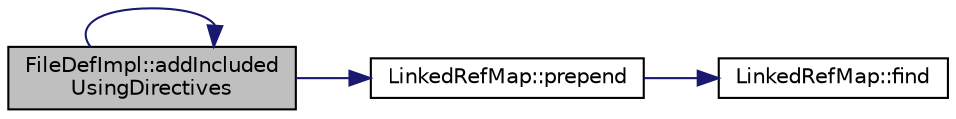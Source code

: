 digraph "FileDefImpl::addIncludedUsingDirectives"
{
 // LATEX_PDF_SIZE
  edge [fontname="Helvetica",fontsize="10",labelfontname="Helvetica",labelfontsize="10"];
  node [fontname="Helvetica",fontsize="10",shape=record];
  rankdir="LR";
  Node1 [label="FileDefImpl::addIncluded\lUsingDirectives",height=0.2,width=0.4,color="black", fillcolor="grey75", style="filled", fontcolor="black",tooltip=" "];
  Node1 -> Node1 [color="midnightblue",fontsize="10",style="solid"];
  Node1 -> Node2 [color="midnightblue",fontsize="10",style="solid"];
  Node2 [label="LinkedRefMap::prepend",height=0.2,width=0.4,color="black", fillcolor="white", style="filled",URL="$classLinkedRefMap.html#a821db7bc14f1498938bd5314502f3655",tooltip=" "];
  Node2 -> Node3 [color="midnightblue",fontsize="10",style="solid"];
  Node3 [label="LinkedRefMap::find",height=0.2,width=0.4,color="black", fillcolor="white", style="filled",URL="$classLinkedRefMap.html#a9f6506fe8d15e7f43f61929560a3c377",tooltip=" "];
}

